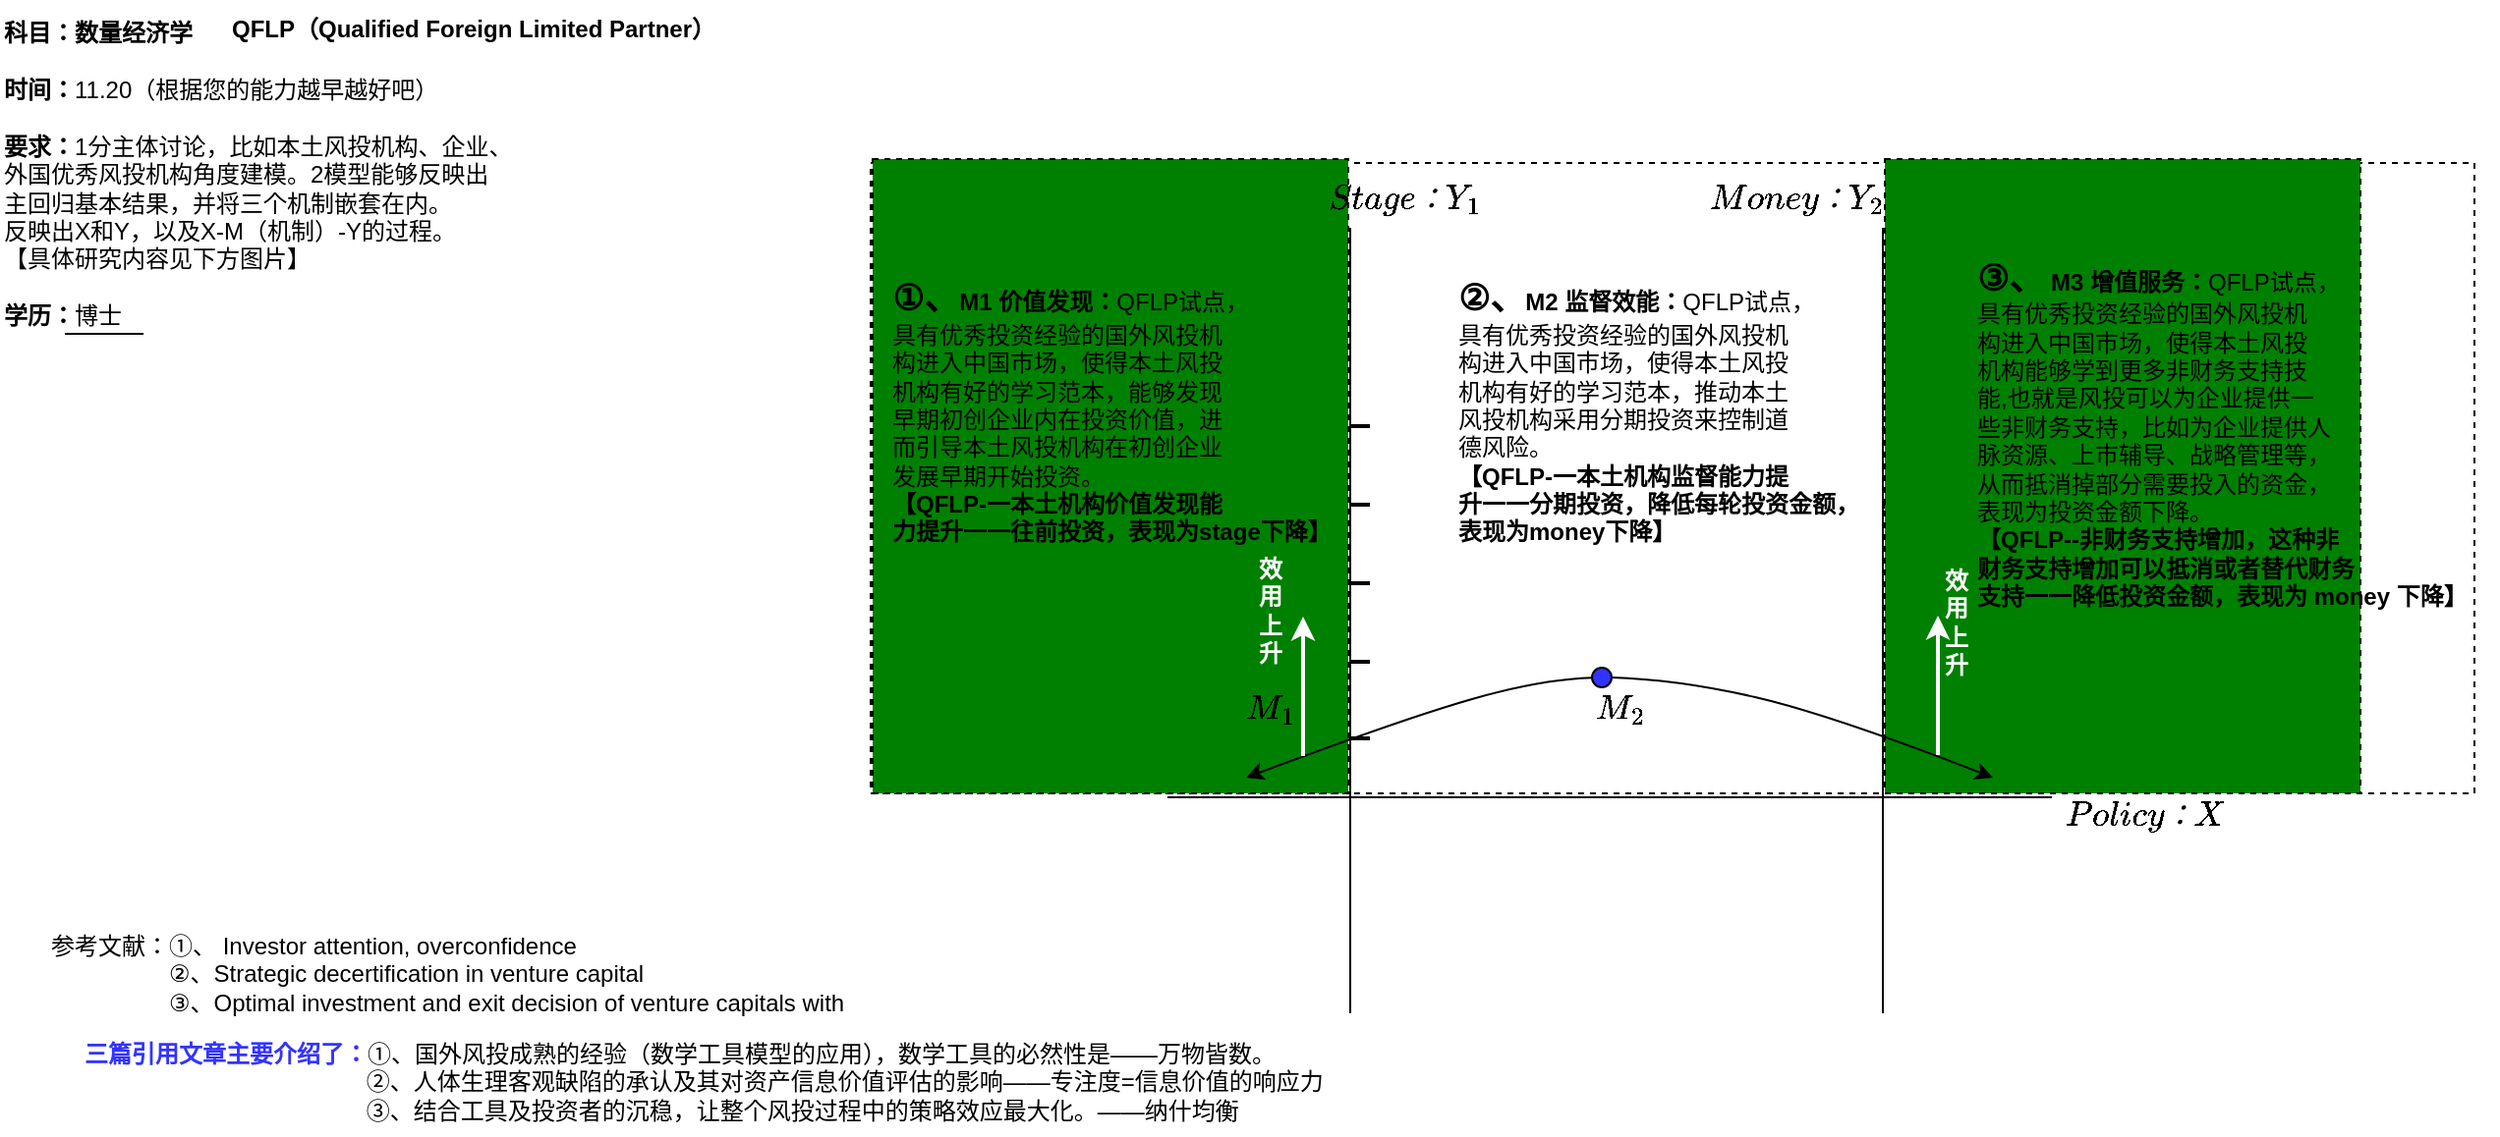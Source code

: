 <mxfile version="24.8.4">
  <diagram name="第 1 页" id="wVwWxJFc4_GsOSkCphnT">
    <mxGraphModel dx="1434" dy="738" grid="0" gridSize="10" guides="1" tooltips="1" connect="1" arrows="1" fold="1" page="1" pageScale="1" pageWidth="827" pageHeight="1169" math="1" shadow="0">
      <root>
        <mxCell id="0" />
        <mxCell id="1" parent="0" />
        <mxCell id="Ojy7x7tEf_kukIFs0Lf7-22" value="" style="rounded=0;whiteSpace=wrap;html=1;dashed=1;" vertex="1" parent="1">
          <mxGeometry x="463" y="99" width="816" height="321" as="geometry" />
        </mxCell>
        <mxCell id="Ojy7x7tEf_kukIFs0Lf7-23" value="" style="rounded=0;whiteSpace=wrap;html=1;dashed=1;fillColor=#008000;" vertex="1" parent="1">
          <mxGeometry x="464" y="97" width="242" height="323" as="geometry" />
        </mxCell>
        <mxCell id="yJfC__kDdg9jGKbbYTFM-1" value="" style="endArrow=none;html=1;rounded=0;" parent="1" edge="1">
          <mxGeometry width="50" height="50" relative="1" as="geometry">
            <mxPoint x="614" y="422" as="sourcePoint" />
            <mxPoint x="1064" y="422" as="targetPoint" />
          </mxGeometry>
        </mxCell>
        <mxCell id="yJfC__kDdg9jGKbbYTFM-3" value="" style="endArrow=none;html=1;rounded=0;" parent="1" edge="1">
          <mxGeometry width="50" height="50" relative="1" as="geometry">
            <mxPoint x="707" y="532" as="sourcePoint" />
            <mxPoint x="707" y="132" as="targetPoint" />
          </mxGeometry>
        </mxCell>
        <mxCell id="yJfC__kDdg9jGKbbYTFM-4" value="" style="endArrow=none;html=1;rounded=0;" parent="1" edge="1">
          <mxGeometry width="50" height="50" relative="1" as="geometry">
            <mxPoint x="978" y="532" as="sourcePoint" />
            <mxPoint x="978" y="132" as="targetPoint" />
          </mxGeometry>
        </mxCell>
        <mxCell id="yJfC__kDdg9jGKbbYTFM-6" value="&lt;font style=&quot;font-size: 15px;&quot;&gt;$$Stage：Y_{1}$$&lt;/font&gt;" style="text;html=1;align=center;verticalAlign=middle;resizable=0;points=[];autosize=1;strokeColor=none;fillColor=none;" parent="1" vertex="1">
          <mxGeometry x="659" y="102" width="150" height="30" as="geometry" />
        </mxCell>
        <mxCell id="yJfC__kDdg9jGKbbYTFM-7" value="&lt;font style=&quot;font-size: 15px;&quot;&gt;$$Money：Y_{2}$$&lt;/font&gt;" style="text;html=1;align=center;verticalAlign=middle;resizable=0;points=[];autosize=1;strokeColor=none;fillColor=none;" parent="1" vertex="1">
          <mxGeometry x="859" y="102" width="150" height="30" as="geometry" />
        </mxCell>
        <mxCell id="yJfC__kDdg9jGKbbYTFM-8" value="&lt;b&gt;QFLP（Qualified Foreign Limited Partner）&lt;/b&gt;" style="text;html=1;align=left;verticalAlign=middle;resizable=0;points=[];autosize=1;strokeColor=none;fillColor=none;" parent="1" vertex="1">
          <mxGeometry x="136" y="16" width="270" height="30" as="geometry" />
        </mxCell>
        <mxCell id="yJfC__kDdg9jGKbbYTFM-9" value="" style="endArrow=none;html=1;rounded=0;strokeWidth=2;" parent="1" edge="1">
          <mxGeometry width="50" height="50" relative="1" as="geometry">
            <mxPoint x="707" y="392" as="sourcePoint" />
            <mxPoint x="717" y="392" as="targetPoint" />
          </mxGeometry>
        </mxCell>
        <mxCell id="yJfC__kDdg9jGKbbYTFM-10" value="" style="endArrow=none;html=1;rounded=0;strokeWidth=2;" parent="1" edge="1">
          <mxGeometry width="50" height="50" relative="1" as="geometry">
            <mxPoint x="707" y="353" as="sourcePoint" />
            <mxPoint x="717" y="353" as="targetPoint" />
          </mxGeometry>
        </mxCell>
        <mxCell id="yJfC__kDdg9jGKbbYTFM-11" value="" style="endArrow=none;html=1;rounded=0;strokeWidth=2;" parent="1" edge="1">
          <mxGeometry width="50" height="50" relative="1" as="geometry">
            <mxPoint x="707" y="313" as="sourcePoint" />
            <mxPoint x="717" y="313" as="targetPoint" />
          </mxGeometry>
        </mxCell>
        <mxCell id="yJfC__kDdg9jGKbbYTFM-12" value="" style="endArrow=none;html=1;rounded=0;strokeWidth=2;" parent="1" edge="1">
          <mxGeometry width="50" height="50" relative="1" as="geometry">
            <mxPoint x="707" y="273" as="sourcePoint" />
            <mxPoint x="717" y="273" as="targetPoint" />
          </mxGeometry>
        </mxCell>
        <mxCell id="yJfC__kDdg9jGKbbYTFM-13" value="" style="endArrow=none;html=1;rounded=0;strokeWidth=2;" parent="1" edge="1">
          <mxGeometry width="50" height="50" relative="1" as="geometry">
            <mxPoint x="707" y="233" as="sourcePoint" />
            <mxPoint x="717" y="233" as="targetPoint" />
          </mxGeometry>
        </mxCell>
        <mxCell id="yJfC__kDdg9jGKbbYTFM-14" value="" style="endArrow=none;html=1;rounded=0;strokeWidth=2;" parent="1" edge="1">
          <mxGeometry width="50" height="50" relative="1" as="geometry">
            <mxPoint x="978" y="393" as="sourcePoint" />
            <mxPoint x="988" y="393" as="targetPoint" />
          </mxGeometry>
        </mxCell>
        <mxCell id="yJfC__kDdg9jGKbbYTFM-15" value="" style="endArrow=none;html=1;rounded=0;strokeWidth=2;" parent="1" edge="1">
          <mxGeometry width="50" height="50" relative="1" as="geometry">
            <mxPoint x="978" y="354" as="sourcePoint" />
            <mxPoint x="988" y="354" as="targetPoint" />
          </mxGeometry>
        </mxCell>
        <mxCell id="yJfC__kDdg9jGKbbYTFM-16" value="" style="endArrow=none;html=1;rounded=0;strokeWidth=2;" parent="1" edge="1">
          <mxGeometry width="50" height="50" relative="1" as="geometry">
            <mxPoint x="978" y="314" as="sourcePoint" />
            <mxPoint x="988" y="314" as="targetPoint" />
          </mxGeometry>
        </mxCell>
        <mxCell id="yJfC__kDdg9jGKbbYTFM-17" value="" style="endArrow=none;html=1;rounded=0;strokeWidth=2;" parent="1" edge="1">
          <mxGeometry width="50" height="50" relative="1" as="geometry">
            <mxPoint x="978" y="274" as="sourcePoint" />
            <mxPoint x="988" y="274" as="targetPoint" />
          </mxGeometry>
        </mxCell>
        <mxCell id="yJfC__kDdg9jGKbbYTFM-18" value="" style="endArrow=none;html=1;rounded=0;strokeWidth=2;" parent="1" edge="1">
          <mxGeometry width="50" height="50" relative="1" as="geometry">
            <mxPoint x="978" y="234" as="sourcePoint" />
            <mxPoint x="988" y="234" as="targetPoint" />
          </mxGeometry>
        </mxCell>
        <mxCell id="yJfC__kDdg9jGKbbYTFM-21" value="&lt;font style=&quot;font-size: 15px;&quot;&gt;$$Policy：X$$&lt;/font&gt;" style="text;html=1;align=center;verticalAlign=middle;resizable=0;points=[];autosize=1;strokeColor=none;fillColor=none;" parent="1" vertex="1">
          <mxGeometry x="1051" y="416" width="120" height="30" as="geometry" />
        </mxCell>
        <mxCell id="yJfC__kDdg9jGKbbYTFM-24" value="&lt;font style=&quot;font-size: 15px;&quot;&gt;$$M_1$$&lt;/font&gt;" style="text;html=1;align=center;verticalAlign=middle;resizable=0;points=[];autosize=1;strokeColor=none;fillColor=none;" parent="1" vertex="1">
          <mxGeometry x="621" y="362" width="90" height="30" as="geometry" />
        </mxCell>
        <mxCell id="yJfC__kDdg9jGKbbYTFM-25" value="&lt;font style=&quot;font-size: 15px;&quot;&gt;$$M_2$$&lt;/font&gt;" style="text;html=1;align=center;verticalAlign=middle;resizable=0;points=[];autosize=1;strokeColor=none;fillColor=none;" parent="1" vertex="1">
          <mxGeometry x="799" y="362" width="90" height="30" as="geometry" />
        </mxCell>
        <mxCell id="yJfC__kDdg9jGKbbYTFM-26" value="&lt;font style=&quot;font-size: 15px;&quot;&gt;$$M_3$$&lt;/font&gt;" style="text;html=1;align=center;verticalAlign=middle;resizable=0;points=[];autosize=1;strokeColor=none;fillColor=none;" parent="1" vertex="1">
          <mxGeometry x="977" y="371" width="90" height="30" as="geometry" />
        </mxCell>
        <mxCell id="Ojy7x7tEf_kukIFs0Lf7-1" value="" style="curved=1;endArrow=classic;html=1;rounded=0;" edge="1" parent="1" source="yJfC__kDdg9jGKbbYTFM-23">
          <mxGeometry width="50" height="50" relative="1" as="geometry">
            <mxPoint x="1034" y="412" as="sourcePoint" />
            <mxPoint x="654" y="412" as="targetPoint" />
            <Array as="points">
              <mxPoint x="804" y="362" />
              <mxPoint x="734" y="382" />
            </Array>
          </mxGeometry>
        </mxCell>
        <mxCell id="Ojy7x7tEf_kukIFs0Lf7-2" value="&lt;div&gt;&lt;b&gt;科目：数量经济学&lt;/b&gt;&lt;/div&gt;&lt;div&gt;&lt;b&gt;&lt;br&gt;&lt;/b&gt;&lt;/div&gt;&lt;div&gt;&lt;b&gt;时间：&lt;/b&gt;11.20（根据您的能力越早越好吧）&lt;/div&gt;&lt;div&gt;&lt;b&gt;&lt;br&gt;&lt;/b&gt;&lt;/div&gt;&lt;div&gt;&lt;b&gt;要求：&lt;/b&gt;1分主体讨论，比如本土风投机构、企业、&lt;/div&gt;&lt;div&gt;外国优秀风投机构角度建模。2模型能够反映出&lt;/div&gt;&lt;div&gt;主回归基本结果，并将三个机制嵌套在内。&lt;/div&gt;&lt;div&gt;反映出X和Y，以及X-M（机制）-Y的过程。&lt;/div&gt;&lt;div&gt;【具体研究内容见下方图片】&lt;/div&gt;&lt;div&gt;&lt;b&gt;&lt;br&gt;&lt;/b&gt;&lt;/div&gt;&lt;div&gt;&lt;b&gt;学历：&lt;/b&gt;博士&lt;/div&gt;" style="text;html=1;align=left;verticalAlign=middle;resizable=0;points=[];autosize=1;strokeColor=none;fillColor=none;" vertex="1" parent="1">
          <mxGeometry x="20" y="20" width="280" height="170" as="geometry" />
        </mxCell>
        <mxCell id="Ojy7x7tEf_kukIFs0Lf7-3" value="" style="endArrow=none;html=1;rounded=0;" edge="1" parent="1">
          <mxGeometry width="50" height="50" relative="1" as="geometry">
            <mxPoint x="53" y="186" as="sourcePoint" />
            <mxPoint x="93" y="186" as="targetPoint" />
          </mxGeometry>
        </mxCell>
        <mxCell id="yJfC__kDdg9jGKbbYTFM-23" value="" style="ellipse;whiteSpace=wrap;html=1;aspect=fixed;fillColor=#3333FF;" parent="1" vertex="1">
          <mxGeometry x="830" y="356" width="10" height="10" as="geometry" />
        </mxCell>
        <mxCell id="Ojy7x7tEf_kukIFs0Lf7-24" value="" style="rounded=0;whiteSpace=wrap;html=1;dashed=1;fillColor=#008000;" vertex="1" parent="1">
          <mxGeometry x="979" y="97" width="242" height="323" as="geometry" />
        </mxCell>
        <mxCell id="Ojy7x7tEf_kukIFs0Lf7-5" value="" style="curved=1;endArrow=classic;html=1;rounded=0;exitX=1;exitY=0.5;exitDx=0;exitDy=0;" edge="1" parent="1" source="yJfC__kDdg9jGKbbYTFM-23">
          <mxGeometry width="50" height="50" relative="1" as="geometry">
            <mxPoint x="1034" y="412" as="sourcePoint" />
            <mxPoint x="1034" y="412" as="targetPoint" />
            <Array as="points">
              <mxPoint x="874" y="362" />
              <mxPoint x="952" y="380" />
            </Array>
          </mxGeometry>
        </mxCell>
        <mxCell id="Ojy7x7tEf_kukIFs0Lf7-7" value="&lt;div&gt;&lt;span style=&quot;background-color: initial;&quot;&gt;&lt;b&gt;&lt;font style=&quot;font-size: 18px;&quot;&gt;③、&lt;/font&gt;&lt;/b&gt; &lt;b&gt;M3 增值服务：&lt;/b&gt;QFLP试点，&lt;/span&gt;&lt;/div&gt;&lt;div&gt;&lt;span style=&quot;background-color: initial;&quot;&gt;具有优秀投资经验的国外风投机&lt;/span&gt;&lt;/div&gt;&lt;div&gt;&lt;span style=&quot;background-color: initial;&quot;&gt;构进入中国市场，使&lt;/span&gt;&lt;span style=&quot;background-color: initial;&quot;&gt;得本土风投&lt;/span&gt;&lt;/div&gt;&lt;div&gt;&lt;span style=&quot;background-color: initial;&quot;&gt;机构能够学到更多非财务支持技&lt;/span&gt;&lt;/div&gt;&lt;div&gt;&lt;span style=&quot;background-color: initial;&quot;&gt;能,也就是风投可以为企业提供一&lt;/span&gt;&lt;/div&gt;&lt;div&gt;&lt;span style=&quot;background-color: initial;&quot;&gt;些非财务支持，&lt;/span&gt;&lt;span style=&quot;background-color: initial;&quot;&gt;比如为企业提供人&lt;/span&gt;&lt;/div&gt;&lt;div&gt;&lt;span style=&quot;background-color: initial;&quot;&gt;脉资源、上市辅导、战略管理等，&lt;/span&gt;&lt;/div&gt;&lt;div&gt;&lt;span style=&quot;background-color: initial;&quot;&gt;从而抵消掉部分需要投入的资金，&lt;/span&gt;&lt;/div&gt;&lt;div&gt;&lt;span style=&quot;background-color: initial;&quot;&gt;表现&lt;/span&gt;&lt;span style=&quot;background-color: initial;&quot;&gt;为投资金额下降。&lt;/span&gt;&lt;/div&gt;&lt;div&gt;&lt;b&gt;【QFLP--非财务支持增加，这种非&lt;/b&gt;&lt;/div&gt;&lt;div&gt;&lt;b&gt;财务支持增加可以抵消或者替代财务&lt;/b&gt;&lt;/div&gt;&lt;div&gt;&lt;b&gt;支持一一降低投&lt;/b&gt;&lt;b style=&quot;background-color: initial;&quot;&gt;资金额，表现为 money 下降】&lt;/b&gt;&lt;/div&gt;" style="text;html=1;align=left;verticalAlign=middle;resizable=0;points=[];autosize=1;strokeColor=none;fillColor=none;" vertex="1" parent="1">
          <mxGeometry x="1024" y="141" width="267" height="192" as="geometry" />
        </mxCell>
        <mxCell id="Ojy7x7tEf_kukIFs0Lf7-8" value="&lt;div&gt;&lt;font style=&quot;font-size: 18px;&quot;&gt;&lt;b style=&quot;&quot;&gt;①、&lt;/b&gt;&lt;/font&gt;&lt;font style=&quot;font-size: 12px;&quot;&gt;&lt;font style=&quot;&quot;&gt;&lt;b&gt;M1 价值发现：&lt;/b&gt;QFLP试点，&lt;/font&gt;&lt;/font&gt;&lt;/div&gt;&lt;div&gt;&lt;font style=&quot;font-size: 12px;&quot;&gt;&lt;span style=&quot;background-color: initial;&quot;&gt;具&lt;/span&gt;&lt;/font&gt;&lt;span style=&quot;background-color: initial;&quot;&gt;有优秀投资经验的国外风投机&lt;/span&gt;&lt;/div&gt;&lt;div&gt;&lt;span style=&quot;background-color: initial;&quot;&gt;构&lt;/span&gt;&lt;font style=&quot;background-color: initial;&quot;&gt;进入中国市场，使&lt;/font&gt;&lt;span style=&quot;background-color: initial;&quot;&gt;得本土风投&lt;/span&gt;&lt;/div&gt;&lt;div&gt;&lt;span style=&quot;background-color: initial;&quot;&gt;机&lt;/span&gt;&lt;span style=&quot;background-color: initial;&quot;&gt;构&lt;/span&gt;&lt;span style=&quot;background-color: initial;&quot;&gt;有好的学习范本，能够发现&lt;/span&gt;&lt;/div&gt;&lt;div&gt;&lt;span style=&quot;background-color: initial;&quot;&gt;早&lt;/span&gt;&lt;span style=&quot;background-color: initial;&quot;&gt;期&lt;/span&gt;&lt;span style=&quot;background-color: initial;&quot;&gt;初创企业内在投资价值，进&lt;/span&gt;&lt;/div&gt;&lt;div&gt;&lt;span style=&quot;background-color: initial;&quot;&gt;而&lt;/span&gt;&lt;span style=&quot;background-color: initial;&quot;&gt;引导本土风投&lt;/span&gt;&lt;span style=&quot;background-color: initial;&quot;&gt;机构在初创企业&lt;/span&gt;&lt;/div&gt;&lt;div&gt;&lt;span style=&quot;background-color: initial;&quot;&gt;发&lt;/span&gt;&lt;span style=&quot;background-color: initial;&quot;&gt;展早期开始投资。&lt;/span&gt;&lt;/div&gt;&lt;div&gt;&lt;font style=&quot;font-size: 12px;&quot;&gt;&lt;b&gt;【QFLP-一本土机构价值发现能&lt;/b&gt;&lt;/font&gt;&lt;/div&gt;&lt;div&gt;&lt;b&gt;&lt;font style=&quot;font-size: 12px;&quot;&gt;力提升&lt;/font&gt;&lt;span style=&quot;background-color: initial;&quot;&gt;一一往前投资，表现为stage下降】&lt;/span&gt;&lt;/b&gt;&lt;/div&gt;" style="text;html=1;align=left;verticalAlign=middle;resizable=0;points=[];autosize=1;strokeColor=none;fillColor=none;" vertex="1" parent="1">
          <mxGeometry x="472" y="151" width="241" height="149" as="geometry" />
        </mxCell>
        <mxCell id="Ojy7x7tEf_kukIFs0Lf7-9" value="&lt;div&gt;&lt;font style=&quot;font-size: 18px;&quot;&gt;&lt;b&gt;②、&lt;/b&gt;&lt;/font&gt;&lt;b&gt;M2 监督效能：&lt;/b&gt;QFLP试点，&lt;/div&gt;&lt;div&gt;具有优秀投资经验的国外风投机&lt;/div&gt;&lt;div&gt;构进入中国市场，使&lt;span style=&quot;background-color: initial;&quot;&gt;得本土风投&lt;/span&gt;&lt;/div&gt;&lt;div&gt;&lt;span style=&quot;background-color: initial;&quot;&gt;机构有好的学习范本，推动本土&lt;/span&gt;&lt;/div&gt;&lt;div&gt;&lt;span style=&quot;background-color: initial;&quot;&gt;风投机构采用分期投资来控制道&lt;/span&gt;&lt;/div&gt;&lt;div&gt;&lt;span style=&quot;background-color: initial;&quot;&gt;德风险。&lt;/span&gt;&lt;/div&gt;&lt;div&gt;&lt;b&gt;【QFLP-一本土机构监督能力提&lt;/b&gt;&lt;/div&gt;&lt;div&gt;&lt;b&gt;升&lt;span style=&quot;background-color: initial;&quot;&gt;一一分期投资，降低每轮投资金额，&lt;/span&gt;&lt;/b&gt;&lt;/div&gt;&lt;div&gt;&lt;b&gt;表现为money下降】&lt;/b&gt;&lt;/div&gt;" style="text;html=1;align=left;verticalAlign=middle;resizable=0;points=[];autosize=1;strokeColor=none;fillColor=none;" vertex="1" parent="1">
          <mxGeometry x="760" y="151" width="222" height="149" as="geometry" />
        </mxCell>
        <mxCell id="Ojy7x7tEf_kukIFs0Lf7-12" value="&lt;span style=&quot;&quot;&gt;参考文献：①、 Investor attention, overconfidence&lt;/span&gt;&lt;div style=&quot;&quot;&gt;&amp;nbsp; &amp;nbsp; &amp;nbsp; &amp;nbsp; &amp;nbsp; &amp;nbsp; &amp;nbsp; &amp;nbsp; &amp;nbsp; ②、Strategic decertification in venture capital&lt;/div&gt;&lt;div style=&quot;&quot;&gt;&amp;nbsp; &amp;nbsp; &amp;nbsp; &amp;nbsp; &amp;nbsp; &amp;nbsp; &amp;nbsp; &amp;nbsp; &amp;nbsp; ③、Optimal investment and exit decision of venture capitals with&amp;nbsp;&lt;/div&gt;" style="text;html=1;align=left;verticalAlign=middle;resizable=0;points=[];autosize=1;strokeColor=none;fillColor=none;" vertex="1" parent="1">
          <mxGeometry x="44" y="484" width="426" height="55" as="geometry" />
        </mxCell>
        <mxCell id="Ojy7x7tEf_kukIFs0Lf7-15" value="" style="endArrow=classic;html=1;rounded=0;strokeWidth=2;strokeColor=#FFFFFF;" edge="1" parent="1">
          <mxGeometry width="50" height="50" relative="1" as="geometry">
            <mxPoint x="683" y="401" as="sourcePoint" />
            <mxPoint x="683" y="330" as="targetPoint" />
          </mxGeometry>
        </mxCell>
        <mxCell id="Ojy7x7tEf_kukIFs0Lf7-16" value="" style="endArrow=classic;html=1;rounded=0;strokeWidth=2;strokeColor=#FFFFFF;" edge="1" parent="1">
          <mxGeometry width="50" height="50" relative="1" as="geometry">
            <mxPoint x="1006" y="400.5" as="sourcePoint" />
            <mxPoint x="1006" y="329.5" as="targetPoint" />
          </mxGeometry>
        </mxCell>
        <mxCell id="Ojy7x7tEf_kukIFs0Lf7-17" value="&lt;b&gt;&lt;font color=&quot;#ffffff&quot;&gt;效&lt;/font&gt;&lt;/b&gt;&lt;div&gt;&lt;b&gt;&lt;font color=&quot;#ffffff&quot;&gt;用&lt;/font&gt;&lt;/b&gt;&lt;/div&gt;&lt;div&gt;&lt;b&gt;&lt;font color=&quot;#ffffff&quot;&gt;上&lt;/font&gt;&lt;/b&gt;&lt;/div&gt;&lt;div&gt;&lt;b&gt;&lt;font color=&quot;#ffffff&quot;&gt;升&lt;/font&gt;&lt;/b&gt;&lt;/div&gt;" style="text;html=1;align=center;verticalAlign=middle;resizable=0;points=[];autosize=1;strokeColor=none;fillColor=none;" vertex="1" parent="1">
          <mxGeometry x="651" y="292" width="30" height="70" as="geometry" />
        </mxCell>
        <mxCell id="Ojy7x7tEf_kukIFs0Lf7-18" value="&lt;b&gt;&lt;font color=&quot;#ffffff&quot;&gt;效&lt;/font&gt;&lt;/b&gt;&lt;div&gt;&lt;b&gt;&lt;font color=&quot;#ffffff&quot;&gt;用&lt;/font&gt;&lt;/b&gt;&lt;/div&gt;&lt;div&gt;&lt;b&gt;&lt;font color=&quot;#ffffff&quot;&gt;上&lt;/font&gt;&lt;/b&gt;&lt;/div&gt;&lt;div&gt;&lt;b&gt;&lt;font color=&quot;#ffffff&quot;&gt;升&lt;/font&gt;&lt;/b&gt;&lt;/div&gt;" style="text;html=1;align=center;verticalAlign=middle;resizable=0;points=[];autosize=1;strokeColor=none;fillColor=none;" vertex="1" parent="1">
          <mxGeometry x="1000" y="298" width="30" height="70" as="geometry" />
        </mxCell>
        <mxCell id="Ojy7x7tEf_kukIFs0Lf7-19" value="&lt;b&gt;&lt;font color=&quot;#3333ff&quot;&gt;三篇引用文章主要介绍了：&lt;/font&gt;&lt;/b&gt;①、国外风投成熟的经验（数学工具模型的应用），数学工具的必然性是——万物皆数。&lt;div&gt;&amp;nbsp; &amp;nbsp; &amp;nbsp; &amp;nbsp; &amp;nbsp; &amp;nbsp; &amp;nbsp; &amp;nbsp; &amp;nbsp; &amp;nbsp; &amp;nbsp; &amp;nbsp; &amp;nbsp; &amp;nbsp; &amp;nbsp; &amp;nbsp; &amp;nbsp; &amp;nbsp; &amp;nbsp; &amp;nbsp; &amp;nbsp; &amp;nbsp;②、人体生理客观缺陷的承认及其对资产信息价值评估的影响——专注度=信息价值的响应力&lt;/div&gt;&lt;div&gt;&amp;nbsp; &amp;nbsp; &amp;nbsp; &amp;nbsp; &amp;nbsp; &amp;nbsp; &amp;nbsp; &amp;nbsp; &amp;nbsp; &amp;nbsp; &amp;nbsp; &amp;nbsp; &amp;nbsp; &amp;nbsp; &amp;nbsp; &amp;nbsp; &amp;nbsp; &amp;nbsp; &amp;nbsp; &amp;nbsp; &amp;nbsp; &amp;nbsp;③、结合工具及投资者的沉稳，让整个风投过程中的策略效应最大化。——纳什均衡&lt;/div&gt;" style="text;html=1;align=left;verticalAlign=middle;resizable=0;points=[];autosize=1;strokeColor=none;fillColor=none;" vertex="1" parent="1">
          <mxGeometry x="61" y="539" width="648" height="55" as="geometry" />
        </mxCell>
      </root>
    </mxGraphModel>
  </diagram>
</mxfile>
